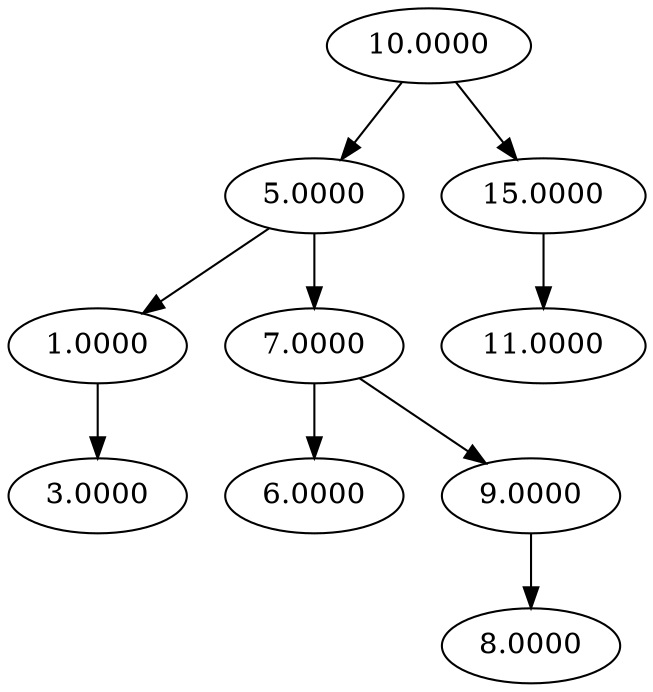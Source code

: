 // BST
digraph {
	10.0000
	5.0000
	10.0000 -> 5.0000
	1.0000
	5.0000 -> 1.0000
	3.0000
	1.0000 -> 3.0000
	7.0000
	5.0000 -> 7.0000
	6.0000
	7.0000 -> 6.0000
	9.0000
	7.0000 -> 9.0000
	8.0000
	9.0000 -> 8.0000
	15.0000
	10.0000 -> 15.0000
	11.0000
	15.0000 -> 11.0000
}
